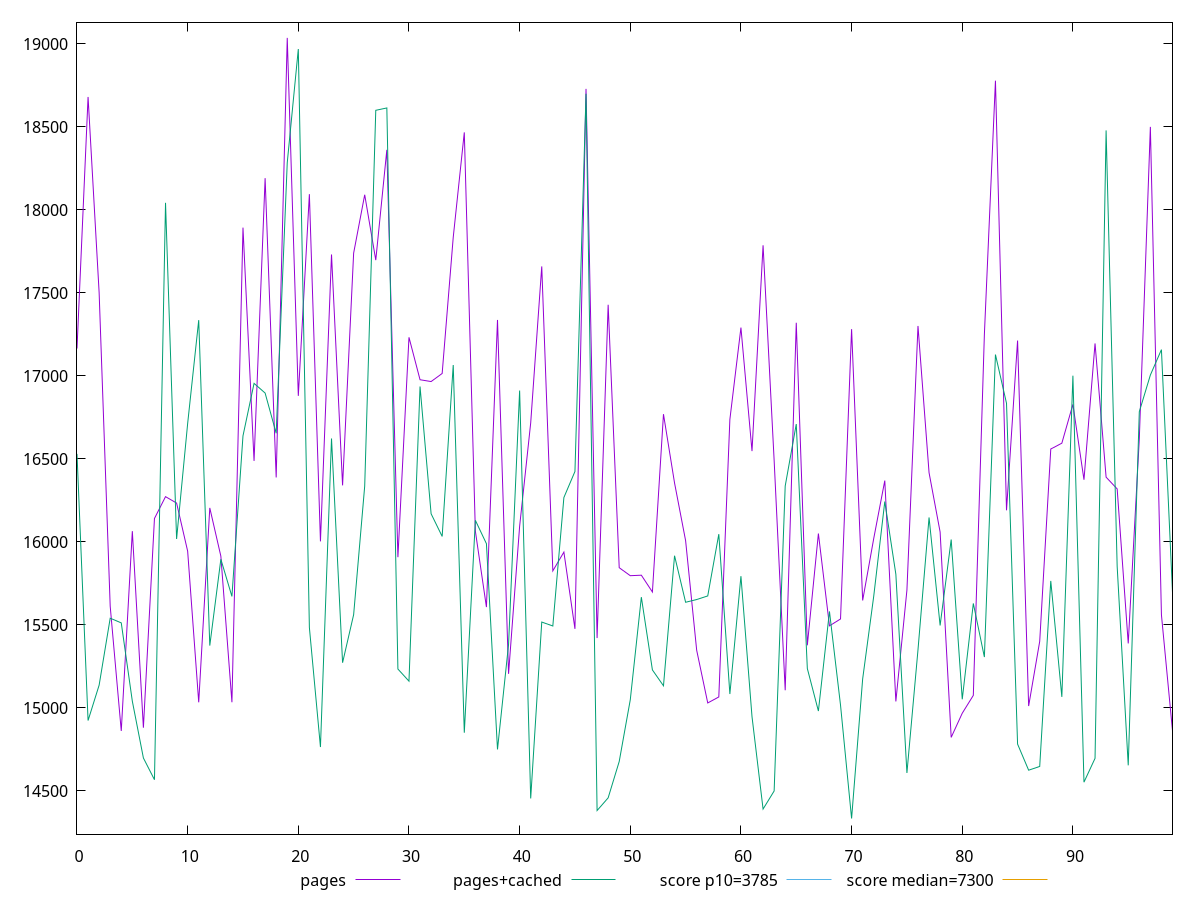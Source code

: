reset

$pages <<EOF
0 17165.333000000006
1 18680.793499999996
2 17502.2655
3 15613.0465
4 14861.823499999999
5 16065.350500000002
6 14881.126499999997
7 16141.571
8 16273.098999999998
9 16234.436000000002
10 15944.509
11 15034.277499999997
12 16205.332
13 15914.371
14 15034.761999999997
15 17893.784
16 16488.252
17 18191.593
18 16388.7995
19 19036.495000000003
20 16880.1655
21 18095.101000000002
22 16003.503999999999
23 17731.802499999998
24 16341.117000000006
25 17740.084499999997
26 18091.686999999998
27 17697.996999999996
28 18362.230000000003
29 15908.609
30 17232.936999999994
31 16977.409000000003
32 16966.4275
33 17015.203999999998
34 17835.1045
35 18467.3435
36 16065.317000000003
37 15607.894
38 17337.500999999997
39 15205.801
40 16094.552
41 16716.980499999998
42 17660.043999999998
43 15826.065000000002
44 15939.153499999999
45 15476.677499999998
46 18729.250500000002
47 15421.3605
48 17428.901000000005
49 15844.993999999999
50 15796.99
51 15799.9675
52 15698.710500000001
53 16770.0245
54 16355.2255
55 16008.086000000003
56 15347.815000000002
57 15030.419999999998
58 15066.619999999999
59 16738.149
60 17291.498
61 16547.6015
62 17787.297999999995
63 16491.618000000002
64 15106.824500000002
65 17320.663000000004
66 15377.750499999998
67 16050.969000000001
68 15494.924
69 15536.297
70 17282.116
71 15647.839500000004
72 16020.966999999997
73 16369.864500000003
74 15039.479500000001
75 15710.329500000003
76 17301.13850000001
77 16417.527000000002
78 16060.171000000002
79 14822.955500000004
80 14968.557500000003
81 15075.989
82 17250.389499999997
83 18778.676000000003
84 16190.757
85 17213.324500000002
86 15011.8365
87 15401.510000000002
88 16560.127500000002
89 16595.1685
90 16828.77
91 16375.016500000002
92 17195.945
93 16390.428999999996
94 16319.7115
95 15389.094000000001
96 16621.091999999997
97 18500.494
98 15561.389500000001
99 14862.8225
EOF

$pagesCached <<EOF
0 16530.7295
1 14924.528499999997
2 15137.704000000002
3 15540.842500000002
4 15512.690999999999
5 15040.9035
6 14698.938000000002
7 14568.028000000004
8 18042.978000000006
9 16018.221000000001
10 16713.881500000003
11 17336.427
12 15375.848000000002
13 15896.0655
14 15672.193000000001
15 16639.3085
16 16955.493000000002
17 16897.203
18 16654.882999999998
19 18284.608999999997
20 18969.420000000002
21 15484.6655
22 14764.884000000002
23 16623.530499999997
24 15272.752000000004
25 15562.284
26 16336.829999999994
27 18600.353500000005
28 18614.606
29 15234.735999999997
30 15161.620000000003
31 16936.696000000004
32 16170.090499999998
33 16033.498500000003
34 17066.040500000003
35 14851.05
36 16130.634000000002
37 15989.725999999995
38 14750.510999999999
39 15382.930499999995
40 16912.197
41 14455.163000000004
42 15517.749499999998
43 15493.926
44 16267.929999999997
45 16424.788999999997
46 18699.9755
47 14382.307499999999
48 14458.735999999999
49 14677.842999999997
50 15049.588
51 15667.697
52 15229.324499999999
53 15133.718500000003
54 15917.276999999998
55 15636.868500000002
56 15653.403999999999
57 15675.046999999999
58 16047.233500000002
59 15084.340999999997
60 15794.172999999997
61 14948.111499999995
62 14391.253999999997
63 14500.158999999996
64 16336.971499999998
65 16710.3515
66 15237.754
67 14981.715499999998
68 15581.766500000002
69 15017.062999999998
70 14334.244999999999
71 15175.113000000001
72 15673.397500000003
73 16243.672499999999
74 15805.733000000002
75 14608.581499999997
76 15350.288
77 16147.701000000001
78 15497.003500000003
79 16014.820000000002
80 15052.603500000005
81 15629.892
82 15306.869
83 17129.042999999994
84 16835.358
85 14782.6765
86 14625.319
87 14648.014000000003
88 15765.41
89 15066.927499999998
90 17001.831499999997
91 14553.129999999996
92 14696.734
93 18479.332999999995
94 15853.005000000001
95 14654.55
96 16784.8455
97 17005.5175
98 17158.757999999998
99 15696.0795
EOF

set key outside below
set xrange [0:99]
set yrange [14240.199999999999:19130.54]
set trange [14240.199999999999:19130.54]
set terminal svg size 640, 520 enhanced background rgb 'white'
set output "report_00015_2021-02-09T16-11-33.973Z/interactive/comparison/line/0_vs_1.svg"

plot $pages title "pages" with line, \
     $pagesCached title "pages+cached" with line, \
     3785 title "score p10=3785", \
     7300 title "score median=7300"

reset
